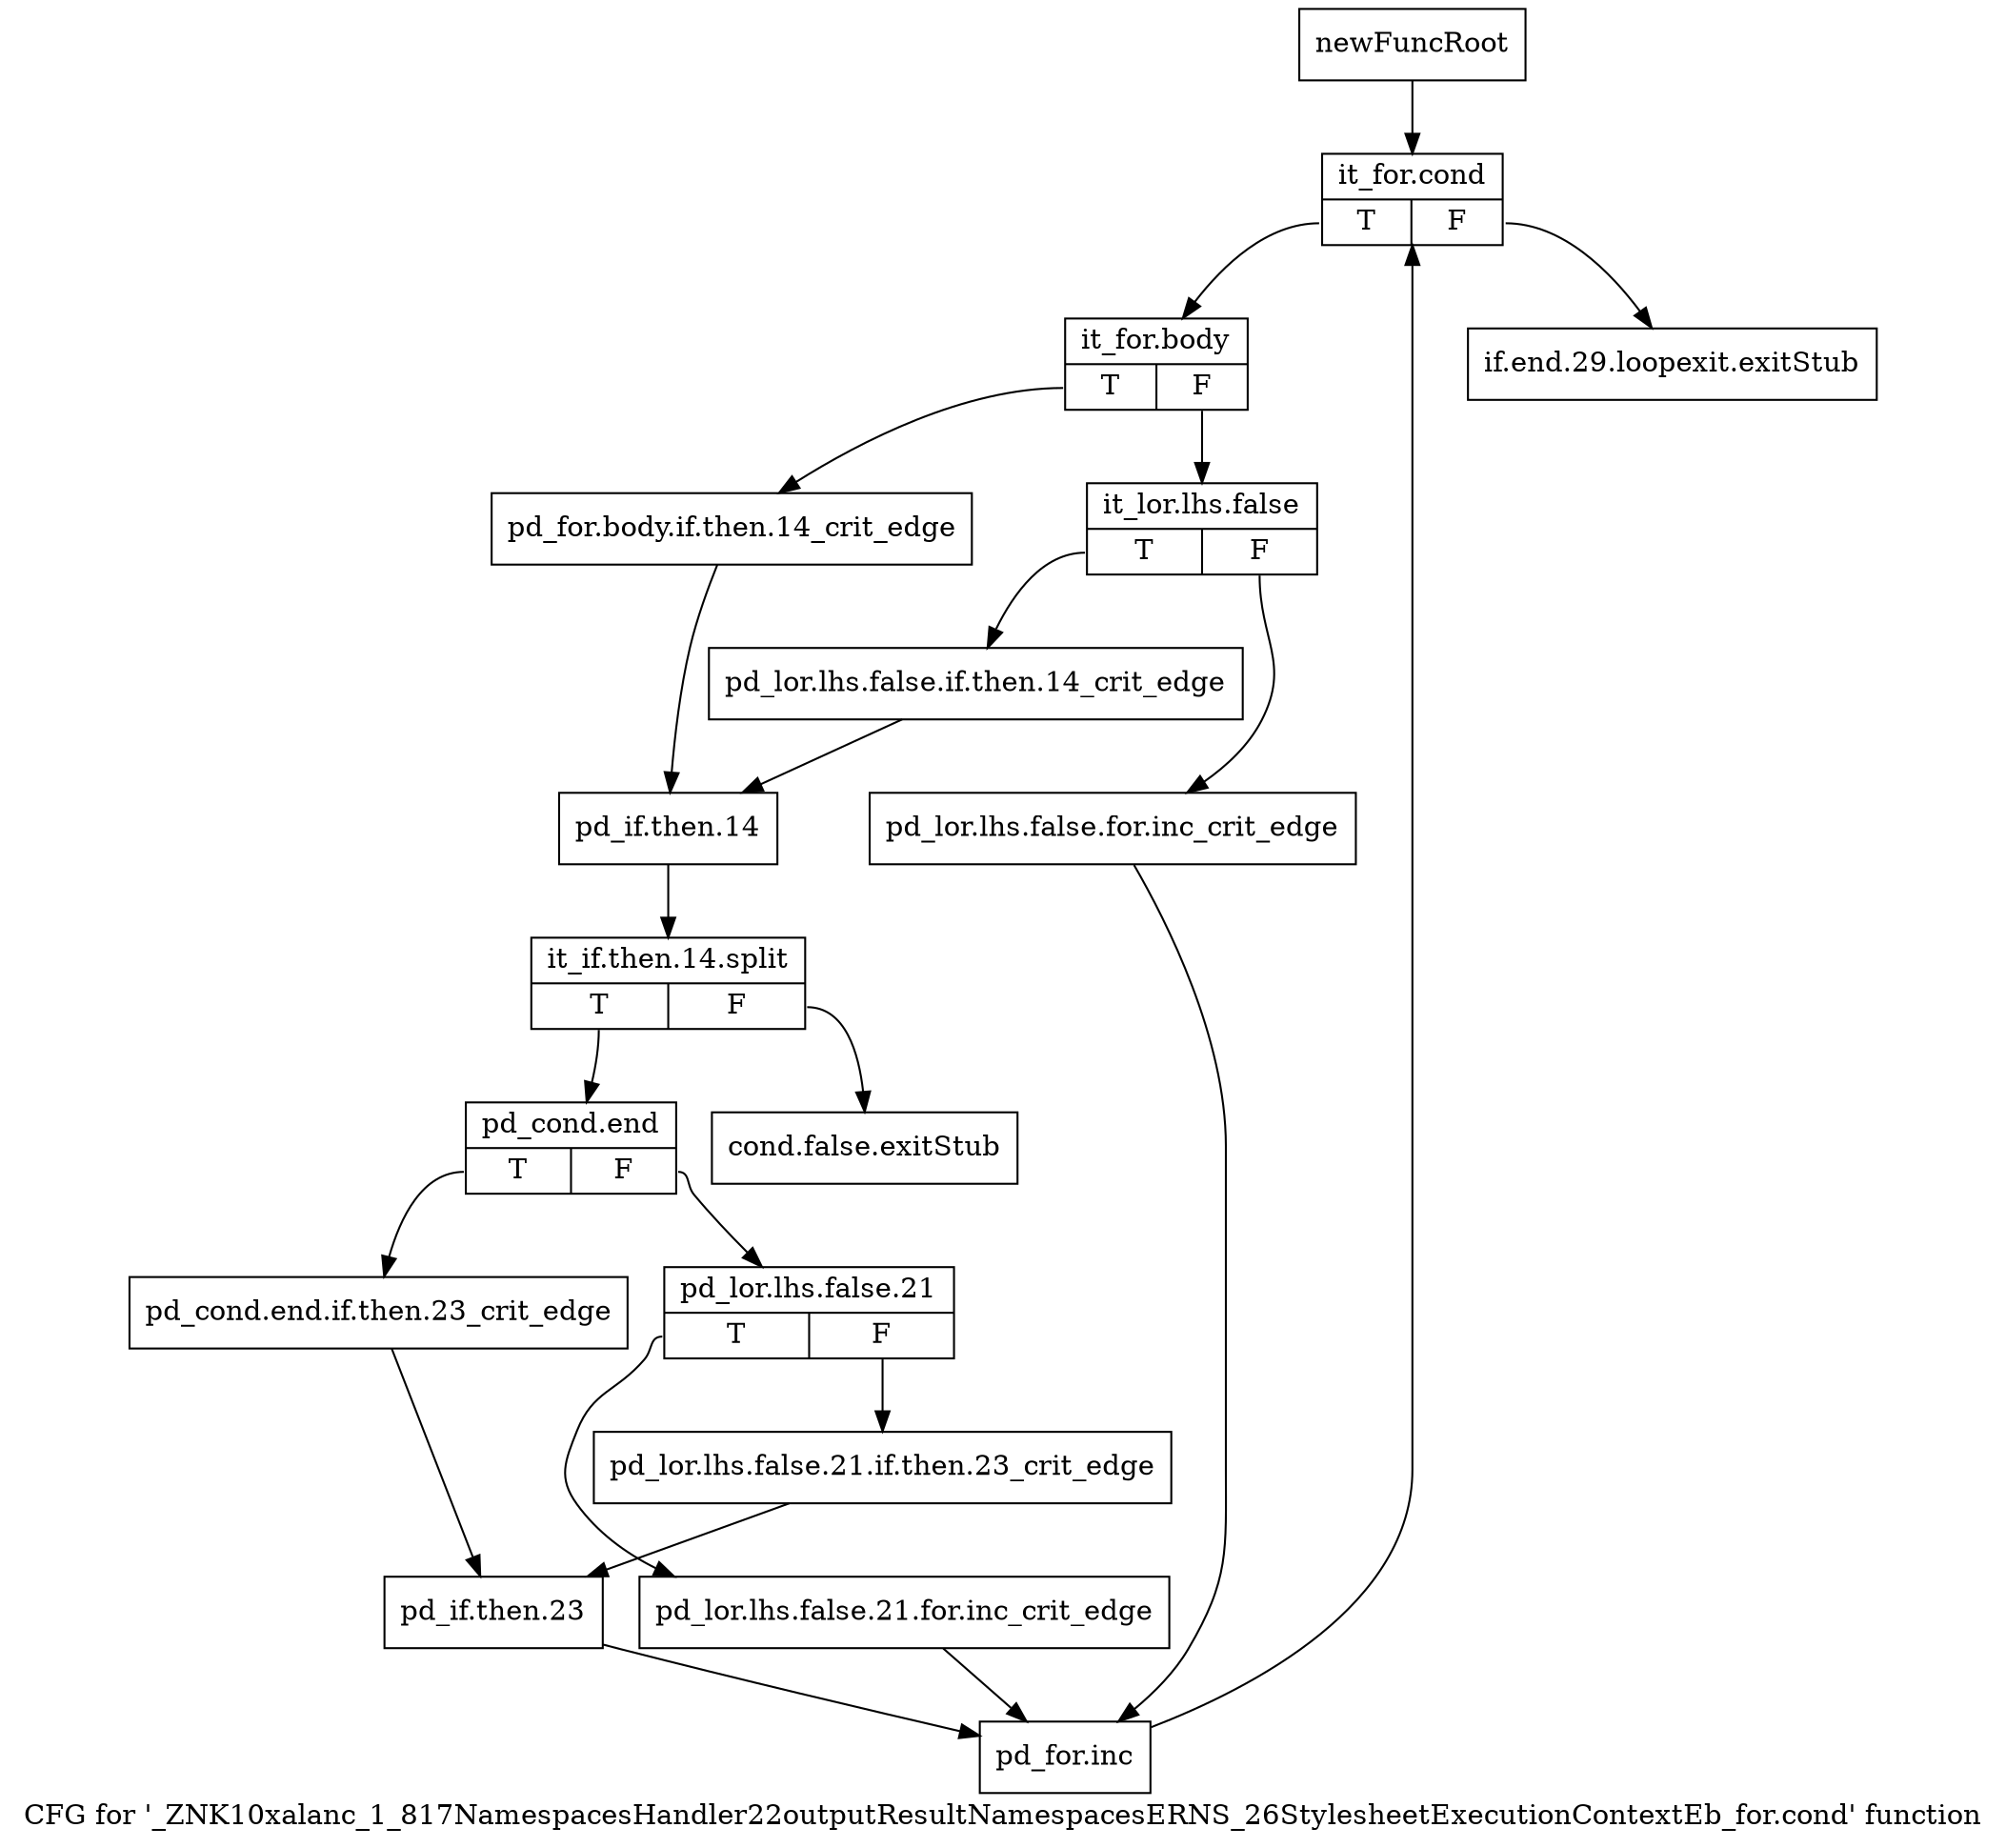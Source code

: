 digraph "CFG for '_ZNK10xalanc_1_817NamespacesHandler22outputResultNamespacesERNS_26StylesheetExecutionContextEb_for.cond' function" {
	label="CFG for '_ZNK10xalanc_1_817NamespacesHandler22outputResultNamespacesERNS_26StylesheetExecutionContextEb_for.cond' function";

	Node0x9f68e40 [shape=record,label="{newFuncRoot}"];
	Node0x9f68e40 -> Node0x9f69860;
	Node0x9f68e90 [shape=record,label="{if.end.29.loopexit.exitStub}"];
	Node0x9f69810 [shape=record,label="{cond.false.exitStub}"];
	Node0x9f69860 [shape=record,label="{it_for.cond|{<s0>T|<s1>F}}"];
	Node0x9f69860:s0 -> Node0x9f698b0;
	Node0x9f69860:s1 -> Node0x9f68e90;
	Node0x9f698b0 [shape=record,label="{it_for.body|{<s0>T|<s1>F}}"];
	Node0x9f698b0:s0 -> Node0x9f699f0;
	Node0x9f698b0:s1 -> Node0x9f69900;
	Node0x9f69900 [shape=record,label="{it_lor.lhs.false|{<s0>T|<s1>F}}"];
	Node0x9f69900:s0 -> Node0x9f699a0;
	Node0x9f69900:s1 -> Node0x9f69950;
	Node0x9f69950 [shape=record,label="{pd_lor.lhs.false.for.inc_crit_edge}"];
	Node0x9f69950 -> Node0x9f69c70;
	Node0x9f699a0 [shape=record,label="{pd_lor.lhs.false.if.then.14_crit_edge}"];
	Node0x9f699a0 -> Node0x9f69a40;
	Node0x9f699f0 [shape=record,label="{pd_for.body.if.then.14_crit_edge}"];
	Node0x9f699f0 -> Node0x9f69a40;
	Node0x9f69a40 [shape=record,label="{pd_if.then.14}"];
	Node0x9f69a40 -> Node0xd0cbdf0;
	Node0xd0cbdf0 [shape=record,label="{it_if.then.14.split|{<s0>T|<s1>F}}"];
	Node0xd0cbdf0:s0 -> Node0x9f69a90;
	Node0xd0cbdf0:s1 -> Node0x9f69810;
	Node0x9f69a90 [shape=record,label="{pd_cond.end|{<s0>T|<s1>F}}"];
	Node0x9f69a90:s0 -> Node0x9f69bd0;
	Node0x9f69a90:s1 -> Node0x9f69ae0;
	Node0x9f69ae0 [shape=record,label="{pd_lor.lhs.false.21|{<s0>T|<s1>F}}"];
	Node0x9f69ae0:s0 -> Node0x9f69b80;
	Node0x9f69ae0:s1 -> Node0x9f69b30;
	Node0x9f69b30 [shape=record,label="{pd_lor.lhs.false.21.if.then.23_crit_edge}"];
	Node0x9f69b30 -> Node0x9f69c20;
	Node0x9f69b80 [shape=record,label="{pd_lor.lhs.false.21.for.inc_crit_edge}"];
	Node0x9f69b80 -> Node0x9f69c70;
	Node0x9f69bd0 [shape=record,label="{pd_cond.end.if.then.23_crit_edge}"];
	Node0x9f69bd0 -> Node0x9f69c20;
	Node0x9f69c20 [shape=record,label="{pd_if.then.23}"];
	Node0x9f69c20 -> Node0x9f69c70;
	Node0x9f69c70 [shape=record,label="{pd_for.inc}"];
	Node0x9f69c70 -> Node0x9f69860;
}
